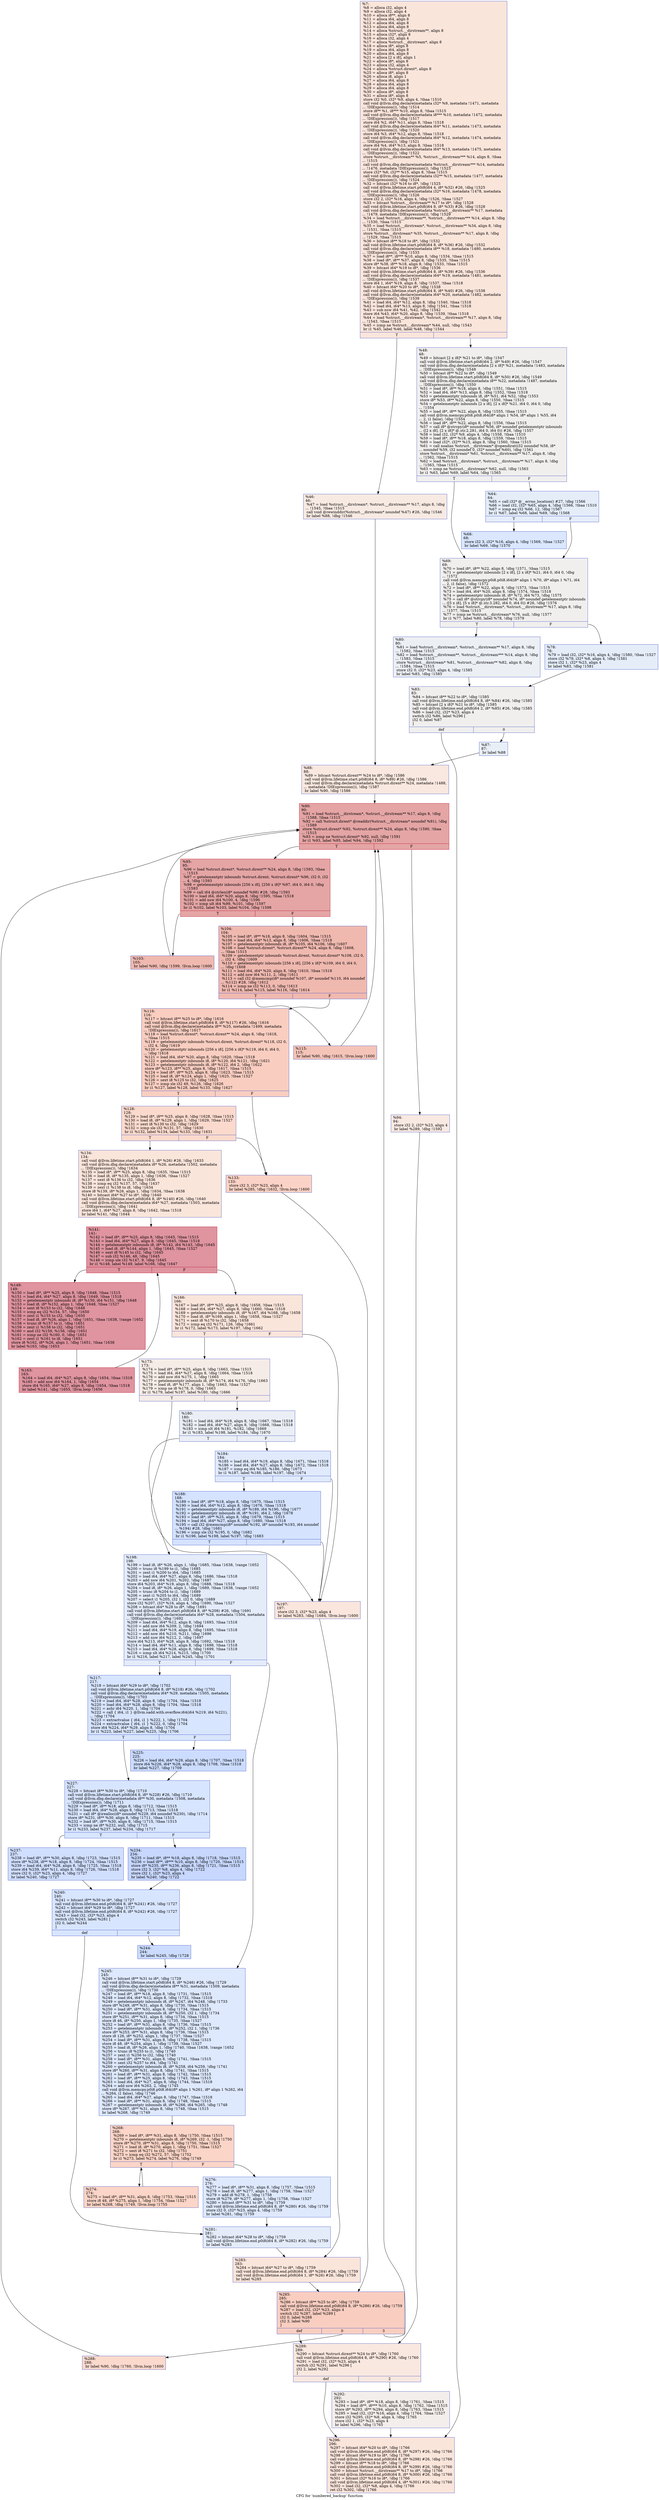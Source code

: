 digraph "CFG for 'numbered_backup' function" {
	label="CFG for 'numbered_backup' function";

	Node0xd3c8d0 [shape=record,color="#3d50c3ff", style=filled, fillcolor="#f4c5ad70",label="{%7:\l  %8 = alloca i32, align 4\l  %9 = alloca i32, align 4\l  %10 = alloca i8**, align 8\l  %11 = alloca i64, align 8\l  %12 = alloca i64, align 8\l  %13 = alloca i64, align 8\l  %14 = alloca %struct.__dirstream**, align 8\l  %15 = alloca i32*, align 8\l  %16 = alloca i32, align 4\l  %17 = alloca %struct.__dirstream*, align 8\l  %18 = alloca i8*, align 8\l  %19 = alloca i64, align 8\l  %20 = alloca i64, align 8\l  %21 = alloca [2 x i8], align 1\l  %22 = alloca i8*, align 8\l  %23 = alloca i32, align 4\l  %24 = alloca %struct.dirent*, align 8\l  %25 = alloca i8*, align 8\l  %26 = alloca i8, align 1\l  %27 = alloca i64, align 8\l  %28 = alloca i64, align 8\l  %29 = alloca i64, align 8\l  %30 = alloca i8*, align 8\l  %31 = alloca i8*, align 8\l  store i32 %0, i32* %9, align 4, !tbaa !1510\l  call void @llvm.dbg.declare(metadata i32* %9, metadata !1471, metadata\l... !DIExpression()), !dbg !1514\l  store i8** %1, i8*** %10, align 8, !tbaa !1515\l  call void @llvm.dbg.declare(metadata i8*** %10, metadata !1472, metadata\l... !DIExpression()), !dbg !1517\l  store i64 %2, i64* %11, align 8, !tbaa !1518\l  call void @llvm.dbg.declare(metadata i64* %11, metadata !1473, metadata\l... !DIExpression()), !dbg !1520\l  store i64 %3, i64* %12, align 8, !tbaa !1518\l  call void @llvm.dbg.declare(metadata i64* %12, metadata !1474, metadata\l... !DIExpression()), !dbg !1521\l  store i64 %4, i64* %13, align 8, !tbaa !1518\l  call void @llvm.dbg.declare(metadata i64* %13, metadata !1475, metadata\l... !DIExpression()), !dbg !1522\l  store %struct.__dirstream** %5, %struct.__dirstream*** %14, align 8, !tbaa\l... !1515\l  call void @llvm.dbg.declare(metadata %struct.__dirstream*** %14, metadata\l... !1476, metadata !DIExpression()), !dbg !1523\l  store i32* %6, i32** %15, align 8, !tbaa !1515\l  call void @llvm.dbg.declare(metadata i32** %15, metadata !1477, metadata\l... !DIExpression()), !dbg !1524\l  %32 = bitcast i32* %16 to i8*, !dbg !1525\l  call void @llvm.lifetime.start.p0i8(i64 4, i8* %32) #26, !dbg !1525\l  call void @llvm.dbg.declare(metadata i32* %16, metadata !1478, metadata\l... !DIExpression()), !dbg !1526\l  store i32 2, i32* %16, align 4, !dbg !1526, !tbaa !1527\l  %33 = bitcast %struct.__dirstream** %17 to i8*, !dbg !1528\l  call void @llvm.lifetime.start.p0i8(i64 8, i8* %33) #26, !dbg !1528\l  call void @llvm.dbg.declare(metadata %struct.__dirstream** %17, metadata\l... !1479, metadata !DIExpression()), !dbg !1529\l  %34 = load %struct.__dirstream**, %struct.__dirstream*** %14, align 8, !dbg\l... !1530, !tbaa !1515\l  %35 = load %struct.__dirstream*, %struct.__dirstream** %34, align 8, !dbg\l... !1531, !tbaa !1515\l  store %struct.__dirstream* %35, %struct.__dirstream** %17, align 8, !dbg\l... !1529, !tbaa !1515\l  %36 = bitcast i8** %18 to i8*, !dbg !1532\l  call void @llvm.lifetime.start.p0i8(i64 8, i8* %36) #26, !dbg !1532\l  call void @llvm.dbg.declare(metadata i8** %18, metadata !1480, metadata\l... !DIExpression()), !dbg !1533\l  %37 = load i8**, i8*** %10, align 8, !dbg !1534, !tbaa !1515\l  %38 = load i8*, i8** %37, align 8, !dbg !1535, !tbaa !1515\l  store i8* %38, i8** %18, align 8, !dbg !1533, !tbaa !1515\l  %39 = bitcast i64* %19 to i8*, !dbg !1536\l  call void @llvm.lifetime.start.p0i8(i64 8, i8* %39) #26, !dbg !1536\l  call void @llvm.dbg.declare(metadata i64* %19, metadata !1481, metadata\l... !DIExpression()), !dbg !1537\l  store i64 1, i64* %19, align 8, !dbg !1537, !tbaa !1518\l  %40 = bitcast i64* %20 to i8*, !dbg !1538\l  call void @llvm.lifetime.start.p0i8(i64 8, i8* %40) #26, !dbg !1538\l  call void @llvm.dbg.declare(metadata i64* %20, metadata !1482, metadata\l... !DIExpression()), !dbg !1539\l  %41 = load i64, i64* %12, align 8, !dbg !1540, !tbaa !1518\l  %42 = load i64, i64* %13, align 8, !dbg !1541, !tbaa !1518\l  %43 = sub nsw i64 %41, %42, !dbg !1542\l  store i64 %43, i64* %20, align 8, !dbg !1539, !tbaa !1518\l  %44 = load %struct.__dirstream*, %struct.__dirstream** %17, align 8, !dbg\l... !1543, !tbaa !1515\l  %45 = icmp ne %struct.__dirstream* %44, null, !dbg !1543\l  br i1 %45, label %46, label %48, !dbg !1544\l|{<s0>T|<s1>F}}"];
	Node0xd3c8d0:s0 -> Node0xd3c9a0;
	Node0xd3c8d0:s1 -> Node0xd3c9f0;
	Node0xd3c9a0 [shape=record,color="#3d50c3ff", style=filled, fillcolor="#eed0c070",label="{%46:\l46:                                               \l  %47 = load %struct.__dirstream*, %struct.__dirstream** %17, align 8, !dbg\l... !1545, !tbaa !1515\l  call void @rewinddir(%struct.__dirstream* noundef %47) #26, !dbg !1546\l  br label %88, !dbg !1546\l}"];
	Node0xd3c9a0 -> Node0xd3cc70;
	Node0xd3c9f0 [shape=record,color="#3d50c3ff", style=filled, fillcolor="#e0dbd870",label="{%48:\l48:                                               \l  %49 = bitcast [2 x i8]* %21 to i8*, !dbg !1547\l  call void @llvm.lifetime.start.p0i8(i64 2, i8* %49) #26, !dbg !1547\l  call void @llvm.dbg.declare(metadata [2 x i8]* %21, metadata !1483, metadata\l... !DIExpression()), !dbg !1548\l  %50 = bitcast i8** %22 to i8*, !dbg !1549\l  call void @llvm.lifetime.start.p0i8(i64 8, i8* %50) #26, !dbg !1549\l  call void @llvm.dbg.declare(metadata i8** %22, metadata !1487, metadata\l... !DIExpression()), !dbg !1550\l  %51 = load i8*, i8** %18, align 8, !dbg !1551, !tbaa !1515\l  %52 = load i64, i64* %13, align 8, !dbg !1552, !tbaa !1518\l  %53 = getelementptr inbounds i8, i8* %51, i64 %52, !dbg !1553\l  store i8* %53, i8** %22, align 8, !dbg !1550, !tbaa !1515\l  %54 = getelementptr inbounds [2 x i8], [2 x i8]* %21, i64 0, i64 0, !dbg\l... !1554\l  %55 = load i8*, i8** %22, align 8, !dbg !1555, !tbaa !1515\l  call void @llvm.memcpy.p0i8.p0i8.i64(i8* align 1 %54, i8* align 1 %55, i64\l... 2, i1 false), !dbg !1554\l  %56 = load i8*, i8** %22, align 8, !dbg !1556, !tbaa !1515\l  %57 = call i8* @strcpy(i8* noundef %56, i8* noundef getelementptr inbounds\l... ([2 x i8], [2 x i8]* @.str.2.281, i64 0, i64 0)) #26, !dbg !1557\l  %58 = load i32, i32* %9, align 4, !dbg !1558, !tbaa !1510\l  %59 = load i8*, i8** %18, align 8, !dbg !1559, !tbaa !1515\l  %60 = load i32*, i32** %15, align 8, !dbg !1560, !tbaa !1515\l  %61 = call noalias %struct.__dirstream* @opendirat(i32 noundef %58, i8*\l... noundef %59, i32 noundef 0, i32* noundef %60), !dbg !1561\l  store %struct.__dirstream* %61, %struct.__dirstream** %17, align 8, !dbg\l... !1562, !tbaa !1515\l  %62 = load %struct.__dirstream*, %struct.__dirstream** %17, align 8, !dbg\l... !1563, !tbaa !1515\l  %63 = icmp ne %struct.__dirstream* %62, null, !dbg !1563\l  br i1 %63, label %69, label %64, !dbg !1565\l|{<s0>T|<s1>F}}"];
	Node0xd3c9f0:s0 -> Node0xd3cae0;
	Node0xd3c9f0:s1 -> Node0xd3ca40;
	Node0xd3ca40 [shape=record,color="#3d50c3ff", style=filled, fillcolor="#c5d6f270",label="{%64:\l64:                                               \l  %65 = call i32* @__errno_location() #27, !dbg !1566\l  %66 = load i32, i32* %65, align 4, !dbg !1566, !tbaa !1510\l  %67 = icmp eq i32 %66, 12, !dbg !1567\l  br i1 %67, label %68, label %69, !dbg !1568\l|{<s0>T|<s1>F}}"];
	Node0xd3ca40:s0 -> Node0xd3ca90;
	Node0xd3ca40:s1 -> Node0xd3cae0;
	Node0xd3ca90 [shape=record,color="#3d50c3ff", style=filled, fillcolor="#abc8fd70",label="{%68:\l68:                                               \l  store i32 3, i32* %16, align 4, !dbg !1569, !tbaa !1527\l  br label %69, !dbg !1570\l}"];
	Node0xd3ca90 -> Node0xd3cae0;
	Node0xd3cae0 [shape=record,color="#3d50c3ff", style=filled, fillcolor="#e0dbd870",label="{%69:\l69:                                               \l  %70 = load i8*, i8** %22, align 8, !dbg !1571, !tbaa !1515\l  %71 = getelementptr inbounds [2 x i8], [2 x i8]* %21, i64 0, i64 0, !dbg\l... !1572\l  call void @llvm.memcpy.p0i8.p0i8.i64(i8* align 1 %70, i8* align 1 %71, i64\l... 2, i1 false), !dbg !1572\l  %72 = load i8*, i8** %22, align 8, !dbg !1573, !tbaa !1515\l  %73 = load i64, i64* %20, align 8, !dbg !1574, !tbaa !1518\l  %74 = getelementptr inbounds i8, i8* %72, i64 %73, !dbg !1575\l  %75 = call i8* @strcpy(i8* noundef %74, i8* noundef getelementptr inbounds\l... ([5 x i8], [5 x i8]* @.str.3.282, i64 0, i64 0)) #26, !dbg !1576\l  %76 = load %struct.__dirstream*, %struct.__dirstream** %17, align 8, !dbg\l... !1577, !tbaa !1515\l  %77 = icmp ne %struct.__dirstream* %76, null, !dbg !1577\l  br i1 %77, label %80, label %78, !dbg !1579\l|{<s0>T|<s1>F}}"];
	Node0xd3cae0:s0 -> Node0xd3cb80;
	Node0xd3cae0:s1 -> Node0xd3cb30;
	Node0xd3cb30 [shape=record,color="#3d50c3ff", style=filled, fillcolor="#c5d6f270",label="{%78:\l78:                                               \l  %79 = load i32, i32* %16, align 4, !dbg !1580, !tbaa !1527\l  store i32 %79, i32* %8, align 4, !dbg !1581\l  store i32 1, i32* %23, align 4\l  br label %83, !dbg !1581\l}"];
	Node0xd3cb30 -> Node0xd3cbd0;
	Node0xd3cb80 [shape=record,color="#3d50c3ff", style=filled, fillcolor="#d4dbe670",label="{%80:\l80:                                               \l  %81 = load %struct.__dirstream*, %struct.__dirstream** %17, align 8, !dbg\l... !1582, !tbaa !1515\l  %82 = load %struct.__dirstream**, %struct.__dirstream*** %14, align 8, !dbg\l... !1583, !tbaa !1515\l  store %struct.__dirstream* %81, %struct.__dirstream** %82, align 8, !dbg\l... !1584, !tbaa !1515\l  store i32 0, i32* %23, align 4, !dbg !1585\l  br label %83, !dbg !1585\l}"];
	Node0xd3cb80 -> Node0xd3cbd0;
	Node0xd3cbd0 [shape=record,color="#3d50c3ff", style=filled, fillcolor="#e0dbd870",label="{%83:\l83:                                               \l  %84 = bitcast i8** %22 to i8*, !dbg !1585\l  call void @llvm.lifetime.end.p0i8(i64 8, i8* %84) #26, !dbg !1585\l  %85 = bitcast [2 x i8]* %21 to i8*, !dbg !1585\l  call void @llvm.lifetime.end.p0i8(i64 2, i8* %85) #26, !dbg !1585\l  %86 = load i32, i32* %23, align 4\l  switch i32 %86, label %296 [\l    i32 0, label %87\l  ]\l|{<s0>def|<s1>0}}"];
	Node0xd3cbd0:s0 -> Node0xd3d850;
	Node0xd3cbd0:s1 -> Node0xd3cc20;
	Node0xd3cc20 [shape=record,color="#3d50c3ff", style=filled, fillcolor="#cedaeb70",label="{%87:\l87:                                               \l  br label %88\l}"];
	Node0xd3cc20 -> Node0xd3cc70;
	Node0xd3cc70 [shape=record,color="#3d50c3ff", style=filled, fillcolor="#f1ccb870",label="{%88:\l88:                                               \l  %89 = bitcast %struct.dirent** %24 to i8*, !dbg !1586\l  call void @llvm.lifetime.start.p0i8(i64 8, i8* %89) #26, !dbg !1586\l  call void @llvm.dbg.declare(metadata %struct.dirent** %24, metadata !1488,\l... metadata !DIExpression()), !dbg !1587\l  br label %90, !dbg !1586\l}"];
	Node0xd3cc70 -> Node0xd3ccc0;
	Node0xd3ccc0 [shape=record,color="#b70d28ff", style=filled, fillcolor="#c5333470",label="{%90:\l90:                                               \l  %91 = load %struct.__dirstream*, %struct.__dirstream** %17, align 8, !dbg\l... !1588, !tbaa !1515\l  %92 = call %struct.dirent* @readdir(%struct.__dirstream* noundef %91), !dbg\l... !1589\l  store %struct.dirent* %92, %struct.dirent** %24, align 8, !dbg !1590, !tbaa\l... !1515\l  %93 = icmp ne %struct.dirent* %92, null, !dbg !1591\l  br i1 %93, label %95, label %94, !dbg !1592\l|{<s0>T|<s1>F}}"];
	Node0xd3ccc0:s0 -> Node0xd3cd60;
	Node0xd3ccc0:s1 -> Node0xd3cd10;
	Node0xd3cd10 [shape=record,color="#3d50c3ff", style=filled, fillcolor="#efcebd70",label="{%94:\l94:                                               \l  store i32 2, i32* %23, align 4\l  br label %289, !dbg !1592\l}"];
	Node0xd3cd10 -> Node0xd3d7b0;
	Node0xd3cd60 [shape=record,color="#b70d28ff", style=filled, fillcolor="#c5333470",label="{%95:\l95:                                               \l  %96 = load %struct.dirent*, %struct.dirent** %24, align 8, !dbg !1593, !tbaa\l... !1515\l  %97 = getelementptr inbounds %struct.dirent, %struct.dirent* %96, i32 0, i32\l... 4, !dbg !1593\l  %98 = getelementptr inbounds [256 x i8], [256 x i8]* %97, i64 0, i64 0, !dbg\l... !1593\l  %99 = call i64 @strlen(i8* noundef %98) #28, !dbg !1593\l  %100 = load i64, i64* %20, align 8, !dbg !1595, !tbaa !1518\l  %101 = add nsw i64 %100, 4, !dbg !1596\l  %102 = icmp ult i64 %99, %101, !dbg !1597\l  br i1 %102, label %103, label %104, !dbg !1598\l|{<s0>T|<s1>F}}"];
	Node0xd3cd60:s0 -> Node0xd3cdb0;
	Node0xd3cd60:s1 -> Node0xd3ce00;
	Node0xd3cdb0 [shape=record,color="#3d50c3ff", style=filled, fillcolor="#de614d70",label="{%103:\l103:                                              \l  br label %90, !dbg !1599, !llvm.loop !1600\l}"];
	Node0xd3cdb0 -> Node0xd3ccc0;
	Node0xd3ce00 [shape=record,color="#3d50c3ff", style=filled, fillcolor="#de614d70",label="{%104:\l104:                                              \l  %105 = load i8*, i8** %18, align 8, !dbg !1604, !tbaa !1515\l  %106 = load i64, i64* %13, align 8, !dbg !1606, !tbaa !1518\l  %107 = getelementptr inbounds i8, i8* %105, i64 %106, !dbg !1607\l  %108 = load %struct.dirent*, %struct.dirent** %24, align 8, !dbg !1608,\l... !tbaa !1515\l  %109 = getelementptr inbounds %struct.dirent, %struct.dirent* %108, i32 0,\l... i32 4, !dbg !1609\l  %110 = getelementptr inbounds [256 x i8], [256 x i8]* %109, i64 0, i64 0,\l... !dbg !1608\l  %111 = load i64, i64* %20, align 8, !dbg !1610, !tbaa !1518\l  %112 = add nsw i64 %111, 2, !dbg !1611\l  %113 = call i32 @memcmp(i8* noundef %107, i8* noundef %110, i64 noundef\l... %112) #28, !dbg !1612\l  %114 = icmp ne i32 %113, 0, !dbg !1613\l  br i1 %114, label %115, label %116, !dbg !1614\l|{<s0>T|<s1>F}}"];
	Node0xd3ce00:s0 -> Node0xd3ce50;
	Node0xd3ce00:s1 -> Node0xd3cea0;
	Node0xd3ce50 [shape=record,color="#3d50c3ff", style=filled, fillcolor="#e97a5f70",label="{%115:\l115:                                              \l  br label %90, !dbg !1615, !llvm.loop !1600\l}"];
	Node0xd3ce50 -> Node0xd3ccc0;
	Node0xd3cea0 [shape=record,color="#3d50c3ff", style=filled, fillcolor="#f2907270",label="{%116:\l116:                                              \l  %117 = bitcast i8** %25 to i8*, !dbg !1616\l  call void @llvm.lifetime.start.p0i8(i64 8, i8* %117) #26, !dbg !1616\l  call void @llvm.dbg.declare(metadata i8** %25, metadata !1499, metadata\l... !DIExpression()), !dbg !1617\l  %118 = load %struct.dirent*, %struct.dirent** %24, align 8, !dbg !1618,\l... !tbaa !1515\l  %119 = getelementptr inbounds %struct.dirent, %struct.dirent* %118, i32 0,\l... i32 4, !dbg !1619\l  %120 = getelementptr inbounds [256 x i8], [256 x i8]* %119, i64 0, i64 0,\l... !dbg !1618\l  %121 = load i64, i64* %20, align 8, !dbg !1620, !tbaa !1518\l  %122 = getelementptr inbounds i8, i8* %120, i64 %121, !dbg !1621\l  %123 = getelementptr inbounds i8, i8* %122, i64 2, !dbg !1622\l  store i8* %123, i8** %25, align 8, !dbg !1617, !tbaa !1515\l  %124 = load i8*, i8** %25, align 8, !dbg !1623, !tbaa !1515\l  %125 = load i8, i8* %124, align 1, !dbg !1625, !tbaa !1527\l  %126 = sext i8 %125 to i32, !dbg !1625\l  %127 = icmp sle i32 49, %126, !dbg !1626\l  br i1 %127, label %128, label %133, !dbg !1627\l|{<s0>T|<s1>F}}"];
	Node0xd3cea0:s0 -> Node0xd3cef0;
	Node0xd3cea0:s1 -> Node0xd3cf40;
	Node0xd3cef0 [shape=record,color="#3d50c3ff", style=filled, fillcolor="#f7ac8e70",label="{%128:\l128:                                              \l  %129 = load i8*, i8** %25, align 8, !dbg !1628, !tbaa !1515\l  %130 = load i8, i8* %129, align 1, !dbg !1629, !tbaa !1527\l  %131 = sext i8 %130 to i32, !dbg !1629\l  %132 = icmp sle i32 %131, 57, !dbg !1630\l  br i1 %132, label %134, label %133, !dbg !1631\l|{<s0>T|<s1>F}}"];
	Node0xd3cef0:s0 -> Node0xd3cf90;
	Node0xd3cef0:s1 -> Node0xd3cf40;
	Node0xd3cf40 [shape=record,color="#3d50c3ff", style=filled, fillcolor="#f59c7d70",label="{%133:\l133:                                              \l  store i32 3, i32* %23, align 4\l  br label %285, !dbg !1632, !llvm.loop !1600\l}"];
	Node0xd3cf40 -> Node0xd3d710;
	Node0xd3cf90 [shape=record,color="#3d50c3ff", style=filled, fillcolor="#f4c5ad70",label="{%134:\l134:                                              \l  call void @llvm.lifetime.start.p0i8(i64 1, i8* %26) #26, !dbg !1633\l  call void @llvm.dbg.declare(metadata i8* %26, metadata !1502, metadata\l... !DIExpression()), !dbg !1634\l  %135 = load i8*, i8** %25, align 8, !dbg !1635, !tbaa !1515\l  %136 = load i8, i8* %135, align 1, !dbg !1636, !tbaa !1527\l  %137 = sext i8 %136 to i32, !dbg !1636\l  %138 = icmp eq i32 %137, 57, !dbg !1637\l  %139 = zext i1 %138 to i8, !dbg !1634\l  store i8 %139, i8* %26, align 1, !dbg !1634, !tbaa !1638\l  %140 = bitcast i64* %27 to i8*, !dbg !1640\l  call void @llvm.lifetime.start.p0i8(i64 8, i8* %140) #26, !dbg !1640\l  call void @llvm.dbg.declare(metadata i64* %27, metadata !1503, metadata\l... !DIExpression()), !dbg !1641\l  store i64 1, i64* %27, align 8, !dbg !1642, !tbaa !1518\l  br label %141, !dbg !1644\l}"];
	Node0xd3cf90 -> Node0xd3cfe0;
	Node0xd3cfe0 [shape=record,color="#b70d28ff", style=filled, fillcolor="#b70d2870",label="{%141:\l141:                                              \l  %142 = load i8*, i8** %25, align 8, !dbg !1645, !tbaa !1515\l  %143 = load i64, i64* %27, align 8, !dbg !1645, !tbaa !1518\l  %144 = getelementptr inbounds i8, i8* %142, i64 %143, !dbg !1645\l  %145 = load i8, i8* %144, align 1, !dbg !1645, !tbaa !1527\l  %146 = sext i8 %145 to i32, !dbg !1645\l  %147 = sub i32 %146, 48, !dbg !1645\l  %148 = icmp ule i32 %147, 9, !dbg !1645\l  br i1 %148, label %149, label %166, !dbg !1647\l|{<s0>T|<s1>F}}"];
	Node0xd3cfe0:s0 -> Node0xd3d030;
	Node0xd3cfe0:s1 -> Node0xd3d0d0;
	Node0xd3d030 [shape=record,color="#b70d28ff", style=filled, fillcolor="#b70d2870",label="{%149:\l149:                                              \l  %150 = load i8*, i8** %25, align 8, !dbg !1648, !tbaa !1515\l  %151 = load i64, i64* %27, align 8, !dbg !1649, !tbaa !1518\l  %152 = getelementptr inbounds i8, i8* %150, i64 %151, !dbg !1648\l  %153 = load i8, i8* %152, align 1, !dbg !1648, !tbaa !1527\l  %154 = sext i8 %153 to i32, !dbg !1648\l  %155 = icmp eq i32 %154, 57, !dbg !1650\l  %156 = zext i1 %155 to i32, !dbg !1650\l  %157 = load i8, i8* %26, align 1, !dbg !1651, !tbaa !1638, !range !1652\l  %158 = trunc i8 %157 to i1, !dbg !1651\l  %159 = zext i1 %158 to i32, !dbg !1651\l  %160 = and i32 %159, %156, !dbg !1651\l  %161 = icmp ne i32 %160, 0, !dbg !1651\l  %162 = zext i1 %161 to i8, !dbg !1651\l  store i8 %162, i8* %26, align 1, !dbg !1651, !tbaa !1638\l  br label %163, !dbg !1653\l}"];
	Node0xd3d030 -> Node0xd3d080;
	Node0xd3d080 [shape=record,color="#b70d28ff", style=filled, fillcolor="#b70d2870",label="{%163:\l163:                                              \l  %164 = load i64, i64* %27, align 8, !dbg !1654, !tbaa !1518\l  %165 = add nsw i64 %164, 1, !dbg !1654\l  store i64 %165, i64* %27, align 8, !dbg !1654, !tbaa !1518\l  br label %141, !dbg !1655, !llvm.loop !1656\l}"];
	Node0xd3d080 -> Node0xd3cfe0;
	Node0xd3d0d0 [shape=record,color="#3d50c3ff", style=filled, fillcolor="#f4c5ad70",label="{%166:\l166:                                              \l  %167 = load i8*, i8** %25, align 8, !dbg !1658, !tbaa !1515\l  %168 = load i64, i64* %27, align 8, !dbg !1660, !tbaa !1518\l  %169 = getelementptr inbounds i8, i8* %167, i64 %168, !dbg !1658\l  %170 = load i8, i8* %169, align 1, !dbg !1658, !tbaa !1527\l  %171 = sext i8 %170 to i32, !dbg !1658\l  %172 = icmp eq i32 %171, 126, !dbg !1661\l  br i1 %172, label %173, label %197, !dbg !1662\l|{<s0>T|<s1>F}}"];
	Node0xd3d0d0:s0 -> Node0xd3d120;
	Node0xd3d0d0:s1 -> Node0xd3d260;
	Node0xd3d120 [shape=record,color="#3d50c3ff", style=filled, fillcolor="#ead5c970",label="{%173:\l173:                                              \l  %174 = load i8*, i8** %25, align 8, !dbg !1663, !tbaa !1515\l  %175 = load i64, i64* %27, align 8, !dbg !1664, !tbaa !1518\l  %176 = add nsw i64 %175, 1, !dbg !1665\l  %177 = getelementptr inbounds i8, i8* %174, i64 %176, !dbg !1663\l  %178 = load i8, i8* %177, align 1, !dbg !1663, !tbaa !1527\l  %179 = icmp ne i8 %178, 0, !dbg !1663\l  br i1 %179, label %197, label %180, !dbg !1666\l|{<s0>T|<s1>F}}"];
	Node0xd3d120:s0 -> Node0xd3d260;
	Node0xd3d120:s1 -> Node0xd3d170;
	Node0xd3d170 [shape=record,color="#3d50c3ff", style=filled, fillcolor="#d1dae970",label="{%180:\l180:                                              \l  %181 = load i64, i64* %19, align 8, !dbg !1667, !tbaa !1518\l  %182 = load i64, i64* %27, align 8, !dbg !1668, !tbaa !1518\l  %183 = icmp slt i64 %181, %182, !dbg !1669\l  br i1 %183, label %198, label %184, !dbg !1670\l|{<s0>T|<s1>F}}"];
	Node0xd3d170:s0 -> Node0xd3d2b0;
	Node0xd3d170:s1 -> Node0xd3d1c0;
	Node0xd3d1c0 [shape=record,color="#3d50c3ff", style=filled, fillcolor="#b9d0f970",label="{%184:\l184:                                              \l  %185 = load i64, i64* %19, align 8, !dbg !1671, !tbaa !1518\l  %186 = load i64, i64* %27, align 8, !dbg !1672, !tbaa !1518\l  %187 = icmp eq i64 %185, %186, !dbg !1673\l  br i1 %187, label %188, label %197, !dbg !1674\l|{<s0>T|<s1>F}}"];
	Node0xd3d1c0:s0 -> Node0xd3d210;
	Node0xd3d1c0:s1 -> Node0xd3d260;
	Node0xd3d210 [shape=record,color="#3d50c3ff", style=filled, fillcolor="#a1c0ff70",label="{%188:\l188:                                              \l  %189 = load i8*, i8** %18, align 8, !dbg !1675, !tbaa !1515\l  %190 = load i64, i64* %12, align 8, !dbg !1676, !tbaa !1518\l  %191 = getelementptr inbounds i8, i8* %189, i64 %190, !dbg !1677\l  %192 = getelementptr inbounds i8, i8* %191, i64 2, !dbg !1678\l  %193 = load i8*, i8** %25, align 8, !dbg !1679, !tbaa !1515\l  %194 = load i64, i64* %27, align 8, !dbg !1680, !tbaa !1518\l  %195 = call i32 @memcmp(i8* noundef %192, i8* noundef %193, i64 noundef\l... %194) #28, !dbg !1681\l  %196 = icmp sle i32 %195, 0, !dbg !1682\l  br i1 %196, label %198, label %197, !dbg !1683\l|{<s0>T|<s1>F}}"];
	Node0xd3d210:s0 -> Node0xd3d2b0;
	Node0xd3d210:s1 -> Node0xd3d260;
	Node0xd3d260 [shape=record,color="#3d50c3ff", style=filled, fillcolor="#f3c7b170",label="{%197:\l197:                                              \l  store i32 3, i32* %23, align 4\l  br label %283, !dbg !1684, !llvm.loop !1600\l}"];
	Node0xd3d260 -> Node0xd3d6c0;
	Node0xd3d2b0 [shape=record,color="#3d50c3ff", style=filled, fillcolor="#c1d4f470",label="{%198:\l198:                                              \l  %199 = load i8, i8* %26, align 1, !dbg !1685, !tbaa !1638, !range !1652\l  %200 = trunc i8 %199 to i1, !dbg !1685\l  %201 = zext i1 %200 to i64, !dbg !1685\l  %202 = load i64, i64* %27, align 8, !dbg !1686, !tbaa !1518\l  %203 = add nsw i64 %201, %202, !dbg !1687\l  store i64 %203, i64* %19, align 8, !dbg !1688, !tbaa !1518\l  %204 = load i8, i8* %26, align 1, !dbg !1689, !tbaa !1638, !range !1652\l  %205 = trunc i8 %204 to i1, !dbg !1689\l  %206 = zext i1 %205 to i64, !dbg !1689\l  %207 = select i1 %205, i32 1, i32 0, !dbg !1689\l  store i32 %207, i32* %16, align 4, !dbg !1690, !tbaa !1527\l  %208 = bitcast i64* %28 to i8*, !dbg !1691\l  call void @llvm.lifetime.start.p0i8(i64 8, i8* %208) #26, !dbg !1691\l  call void @llvm.dbg.declare(metadata i64* %28, metadata !1504, metadata\l... !DIExpression()), !dbg !1692\l  %209 = load i64, i64* %12, align 8, !dbg !1693, !tbaa !1518\l  %210 = add nsw i64 %209, 2, !dbg !1694\l  %211 = load i64, i64* %19, align 8, !dbg !1695, !tbaa !1518\l  %212 = add nsw i64 %210, %211, !dbg !1696\l  %213 = add nsw i64 %212, 2, !dbg !1697\l  store i64 %213, i64* %28, align 8, !dbg !1692, !tbaa !1518\l  %214 = load i64, i64* %11, align 8, !dbg !1698, !tbaa !1518\l  %215 = load i64, i64* %28, align 8, !dbg !1699, !tbaa !1518\l  %216 = icmp slt i64 %214, %215, !dbg !1700\l  br i1 %216, label %217, label %245, !dbg !1701\l|{<s0>T|<s1>F}}"];
	Node0xd3d2b0:s0 -> Node0xd3d300;
	Node0xd3d2b0:s1 -> Node0xd3d530;
	Node0xd3d300 [shape=record,color="#3d50c3ff", style=filled, fillcolor="#a7c5fe70",label="{%217:\l217:                                              \l  %218 = bitcast i64* %29 to i8*, !dbg !1702\l  call void @llvm.lifetime.start.p0i8(i64 8, i8* %218) #26, !dbg !1702\l  call void @llvm.dbg.declare(metadata i64* %29, metadata !1505, metadata\l... !DIExpression()), !dbg !1703\l  %219 = load i64, i64* %28, align 8, !dbg !1704, !tbaa !1518\l  %220 = load i64, i64* %28, align 8, !dbg !1704, !tbaa !1518\l  %221 = ashr i64 %220, 1, !dbg !1704\l  %222 = call \{ i64, i1 \} @llvm.sadd.with.overflow.i64(i64 %219, i64 %221),\l... !dbg !1704\l  %223 = extractvalue \{ i64, i1 \} %222, 1, !dbg !1704\l  %224 = extractvalue \{ i64, i1 \} %222, 0, !dbg !1704\l  store i64 %224, i64* %29, align 8, !dbg !1704\l  br i1 %223, label %227, label %225, !dbg !1706\l|{<s0>T|<s1>F}}"];
	Node0xd3d300:s0 -> Node0xd3d3a0;
	Node0xd3d300:s1 -> Node0xd3d350;
	Node0xd3d350 [shape=record,color="#3d50c3ff", style=filled, fillcolor="#8caffe70",label="{%225:\l225:                                              \l  %226 = load i64, i64* %29, align 8, !dbg !1707, !tbaa !1518\l  store i64 %226, i64* %28, align 8, !dbg !1708, !tbaa !1518\l  br label %227, !dbg !1709\l}"];
	Node0xd3d350 -> Node0xd3d3a0;
	Node0xd3d3a0 [shape=record,color="#3d50c3ff", style=filled, fillcolor="#a7c5fe70",label="{%227:\l227:                                              \l  %228 = bitcast i8** %30 to i8*, !dbg !1710\l  call void @llvm.lifetime.start.p0i8(i64 8, i8* %228) #26, !dbg !1710\l  call void @llvm.dbg.declare(metadata i8** %30, metadata !1508, metadata\l... !DIExpression()), !dbg !1711\l  %229 = load i8*, i8** %18, align 8, !dbg !1712, !tbaa !1515\l  %230 = load i64, i64* %28, align 8, !dbg !1713, !tbaa !1518\l  %231 = call i8* @irealloc(i8* noundef %229, i64 noundef %230), !dbg !1714\l  store i8* %231, i8** %30, align 8, !dbg !1711, !tbaa !1515\l  %232 = load i8*, i8** %30, align 8, !dbg !1715, !tbaa !1515\l  %233 = icmp ne i8* %232, null, !dbg !1715\l  br i1 %233, label %237, label %234, !dbg !1717\l|{<s0>T|<s1>F}}"];
	Node0xd3d3a0:s0 -> Node0xd3d440;
	Node0xd3d3a0:s1 -> Node0xd3d3f0;
	Node0xd3d3f0 [shape=record,color="#3d50c3ff", style=filled, fillcolor="#81a4fb70",label="{%234:\l234:                                              \l  %235 = load i8*, i8** %18, align 8, !dbg !1718, !tbaa !1515\l  %236 = load i8**, i8*** %10, align 8, !dbg !1720, !tbaa !1515\l  store i8* %235, i8** %236, align 8, !dbg !1721, !tbaa !1515\l  store i32 3, i32* %8, align 4, !dbg !1722\l  store i32 1, i32* %23, align 4\l  br label %240, !dbg !1722\l}"];
	Node0xd3d3f0 -> Node0xd3d490;
	Node0xd3d440 [shape=record,color="#3d50c3ff", style=filled, fillcolor="#96b7ff70",label="{%237:\l237:                                              \l  %238 = load i8*, i8** %30, align 8, !dbg !1723, !tbaa !1515\l  store i8* %238, i8** %18, align 8, !dbg !1724, !tbaa !1515\l  %239 = load i64, i64* %28, align 8, !dbg !1725, !tbaa !1518\l  store i64 %239, i64* %11, align 8, !dbg !1726, !tbaa !1518\l  store i32 0, i32* %23, align 4, !dbg !1727\l  br label %240, !dbg !1727\l}"];
	Node0xd3d440 -> Node0xd3d490;
	Node0xd3d490 [shape=record,color="#3d50c3ff", style=filled, fillcolor="#a7c5fe70",label="{%240:\l240:                                              \l  %241 = bitcast i8** %30 to i8*, !dbg !1727\l  call void @llvm.lifetime.end.p0i8(i64 8, i8* %241) #26, !dbg !1727\l  %242 = bitcast i64* %29 to i8*, !dbg !1727\l  call void @llvm.lifetime.end.p0i8(i64 8, i8* %242) #26, !dbg !1727\l  %243 = load i32, i32* %23, align 4\l  switch i32 %243, label %281 [\l    i32 0, label %244\l  ]\l|{<s0>def|<s1>0}}"];
	Node0xd3d490:s0 -> Node0xd3d670;
	Node0xd3d490:s1 -> Node0xd3d4e0;
	Node0xd3d4e0 [shape=record,color="#3d50c3ff", style=filled, fillcolor="#8caffe70",label="{%244:\l244:                                              \l  br label %245, !dbg !1728\l}"];
	Node0xd3d4e0 -> Node0xd3d530;
	Node0xd3d530 [shape=record,color="#3d50c3ff", style=filled, fillcolor="#b5cdfa70",label="{%245:\l245:                                              \l  %246 = bitcast i8** %31 to i8*, !dbg !1729\l  call void @llvm.lifetime.start.p0i8(i64 8, i8* %246) #26, !dbg !1729\l  call void @llvm.dbg.declare(metadata i8** %31, metadata !1509, metadata\l... !DIExpression()), !dbg !1730\l  %247 = load i8*, i8** %18, align 8, !dbg !1731, !tbaa !1515\l  %248 = load i64, i64* %12, align 8, !dbg !1732, !tbaa !1518\l  %249 = getelementptr inbounds i8, i8* %247, i64 %248, !dbg !1733\l  store i8* %249, i8** %31, align 8, !dbg !1730, !tbaa !1515\l  %250 = load i8*, i8** %31, align 8, !dbg !1734, !tbaa !1515\l  %251 = getelementptr inbounds i8, i8* %250, i32 1, !dbg !1734\l  store i8* %251, i8** %31, align 8, !dbg !1734, !tbaa !1515\l  store i8 46, i8* %250, align 1, !dbg !1735, !tbaa !1527\l  %252 = load i8*, i8** %31, align 8, !dbg !1736, !tbaa !1515\l  %253 = getelementptr inbounds i8, i8* %252, i32 1, !dbg !1736\l  store i8* %253, i8** %31, align 8, !dbg !1736, !tbaa !1515\l  store i8 126, i8* %252, align 1, !dbg !1737, !tbaa !1527\l  %254 = load i8*, i8** %31, align 8, !dbg !1738, !tbaa !1515\l  store i8 48, i8* %254, align 1, !dbg !1739, !tbaa !1527\l  %255 = load i8, i8* %26, align 1, !dbg !1740, !tbaa !1638, !range !1652\l  %256 = trunc i8 %255 to i1, !dbg !1740\l  %257 = zext i1 %256 to i32, !dbg !1740\l  %258 = load i8*, i8** %31, align 8, !dbg !1741, !tbaa !1515\l  %259 = sext i32 %257 to i64, !dbg !1741\l  %260 = getelementptr inbounds i8, i8* %258, i64 %259, !dbg !1741\l  store i8* %260, i8** %31, align 8, !dbg !1741, !tbaa !1515\l  %261 = load i8*, i8** %31, align 8, !dbg !1742, !tbaa !1515\l  %262 = load i8*, i8** %25, align 8, !dbg !1743, !tbaa !1515\l  %263 = load i64, i64* %27, align 8, !dbg !1744, !tbaa !1518\l  %264 = add nsw i64 %263, 2, !dbg !1745\l  call void @llvm.memcpy.p0i8.p0i8.i64(i8* align 1 %261, i8* align 1 %262, i64\l... %264, i1 false), !dbg !1746\l  %265 = load i64, i64* %27, align 8, !dbg !1747, !tbaa !1518\l  %266 = load i8*, i8** %31, align 8, !dbg !1748, !tbaa !1515\l  %267 = getelementptr inbounds i8, i8* %266, i64 %265, !dbg !1748\l  store i8* %267, i8** %31, align 8, !dbg !1748, !tbaa !1515\l  br label %268, !dbg !1749\l}"];
	Node0xd3d530 -> Node0xd3d580;
	Node0xd3d580 [shape=record,color="#3d50c3ff", style=filled, fillcolor="#f5a08170",label="{%268:\l268:                                              \l  %269 = load i8*, i8** %31, align 8, !dbg !1750, !tbaa !1515\l  %270 = getelementptr inbounds i8, i8* %269, i32 -1, !dbg !1750\l  store i8* %270, i8** %31, align 8, !dbg !1750, !tbaa !1515\l  %271 = load i8, i8* %270, align 1, !dbg !1751, !tbaa !1527\l  %272 = sext i8 %271 to i32, !dbg !1751\l  %273 = icmp eq i32 %272, 57, !dbg !1752\l  br i1 %273, label %274, label %276, !dbg !1749\l|{<s0>T|<s1>F}}"];
	Node0xd3d580:s0 -> Node0xd3d5d0;
	Node0xd3d580:s1 -> Node0xd3d620;
	Node0xd3d5d0 [shape=record,color="#3d50c3ff", style=filled, fillcolor="#f5a08170",label="{%274:\l274:                                              \l  %275 = load i8*, i8** %31, align 8, !dbg !1753, !tbaa !1515\l  store i8 48, i8* %275, align 1, !dbg !1754, !tbaa !1527\l  br label %268, !dbg !1749, !llvm.loop !1755\l}"];
	Node0xd3d5d0 -> Node0xd3d580;
	Node0xd3d620 [shape=record,color="#3d50c3ff", style=filled, fillcolor="#b5cdfa70",label="{%276:\l276:                                              \l  %277 = load i8*, i8** %31, align 8, !dbg !1757, !tbaa !1515\l  %278 = load i8, i8* %277, align 1, !dbg !1758, !tbaa !1527\l  %279 = add i8 %278, 1, !dbg !1758\l  store i8 %279, i8* %277, align 1, !dbg !1758, !tbaa !1527\l  %280 = bitcast i8** %31 to i8*, !dbg !1759\l  call void @llvm.lifetime.end.p0i8(i64 8, i8* %280) #26, !dbg !1759\l  store i32 0, i32* %23, align 4, !dbg !1759\l  br label %281, !dbg !1759\l}"];
	Node0xd3d620 -> Node0xd3d670;
	Node0xd3d670 [shape=record,color="#3d50c3ff", style=filled, fillcolor="#c1d4f470",label="{%281:\l281:                                              \l  %282 = bitcast i64* %28 to i8*, !dbg !1759\l  call void @llvm.lifetime.end.p0i8(i64 8, i8* %282) #26, !dbg !1759\l  br label %283\l}"];
	Node0xd3d670 -> Node0xd3d6c0;
	Node0xd3d6c0 [shape=record,color="#3d50c3ff", style=filled, fillcolor="#f4c5ad70",label="{%283:\l283:                                              \l  %284 = bitcast i64* %27 to i8*, !dbg !1759\l  call void @llvm.lifetime.end.p0i8(i64 8, i8* %284) #26, !dbg !1759\l  call void @llvm.lifetime.end.p0i8(i64 1, i8* %26) #26, !dbg !1759\l  br label %285\l}"];
	Node0xd3d6c0 -> Node0xd3d710;
	Node0xd3d710 [shape=record,color="#3d50c3ff", style=filled, fillcolor="#f2907270",label="{%285:\l285:                                              \l  %286 = bitcast i8** %25 to i8*, !dbg !1759\l  call void @llvm.lifetime.end.p0i8(i64 8, i8* %286) #26, !dbg !1759\l  %287 = load i32, i32* %23, align 4\l  switch i32 %287, label %289 [\l    i32 0, label %288\l    i32 3, label %90\l  ]\l|{<s0>def|<s1>0|<s2>3}}"];
	Node0xd3d710:s0 -> Node0xd3d7b0;
	Node0xd3d710:s1 -> Node0xd3d760;
	Node0xd3d710:s2 -> Node0xd3ccc0;
	Node0xd3d760 [shape=record,color="#3d50c3ff", style=filled, fillcolor="#f7ac8e70",label="{%288:\l288:                                              \l  br label %90, !dbg !1760, !llvm.loop !1600\l}"];
	Node0xd3d760 -> Node0xd3ccc0;
	Node0xd3d7b0 [shape=record,color="#3d50c3ff", style=filled, fillcolor="#f1ccb870",label="{%289:\l289:                                              \l  %290 = bitcast %struct.dirent** %24 to i8*, !dbg !1760\l  call void @llvm.lifetime.end.p0i8(i64 8, i8* %290) #26, !dbg !1760\l  %291 = load i32, i32* %23, align 4\l  switch i32 %291, label %296 [\l    i32 2, label %292\l  ]\l|{<s0>def|<s1>2}}"];
	Node0xd3d7b0:s0 -> Node0xd3d850;
	Node0xd3d7b0:s1 -> Node0xd3d800;
	Node0xd3d800 [shape=record,color="#3d50c3ff", style=filled, fillcolor="#e3d9d370",label="{%292:\l292:                                              \l  %293 = load i8*, i8** %18, align 8, !dbg !1761, !tbaa !1515\l  %294 = load i8**, i8*** %10, align 8, !dbg !1762, !tbaa !1515\l  store i8* %293, i8** %294, align 8, !dbg !1763, !tbaa !1515\l  %295 = load i32, i32* %16, align 4, !dbg !1764, !tbaa !1527\l  store i32 %295, i32* %8, align 4, !dbg !1765\l  store i32 1, i32* %23, align 4\l  br label %296, !dbg !1765\l}"];
	Node0xd3d800 -> Node0xd3d850;
	Node0xd3d850 [shape=record,color="#3d50c3ff", style=filled, fillcolor="#f4c5ad70",label="{%296:\l296:                                              \l  %297 = bitcast i64* %20 to i8*, !dbg !1766\l  call void @llvm.lifetime.end.p0i8(i64 8, i8* %297) #26, !dbg !1766\l  %298 = bitcast i64* %19 to i8*, !dbg !1766\l  call void @llvm.lifetime.end.p0i8(i64 8, i8* %298) #26, !dbg !1766\l  %299 = bitcast i8** %18 to i8*, !dbg !1766\l  call void @llvm.lifetime.end.p0i8(i64 8, i8* %299) #26, !dbg !1766\l  %300 = bitcast %struct.__dirstream** %17 to i8*, !dbg !1766\l  call void @llvm.lifetime.end.p0i8(i64 8, i8* %300) #26, !dbg !1766\l  %301 = bitcast i32* %16 to i8*, !dbg !1766\l  call void @llvm.lifetime.end.p0i8(i64 4, i8* %301) #26, !dbg !1766\l  %302 = load i32, i32* %8, align 4, !dbg !1766\l  ret i32 %302, !dbg !1766\l}"];
}
